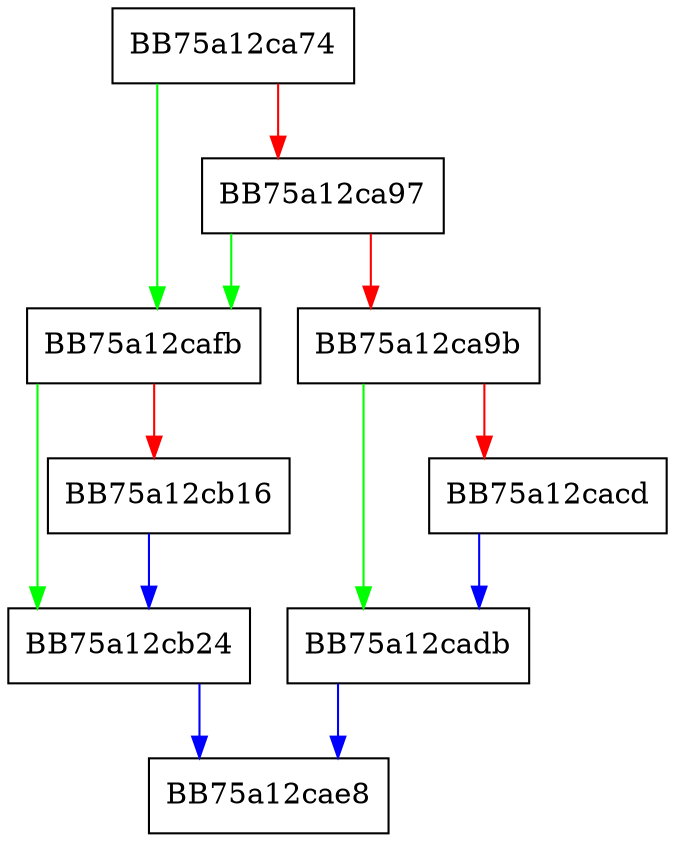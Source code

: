digraph append_literal {
  node [shape="box"];
  graph [splines=ortho];
  BB75a12ca74 -> BB75a12cafb [color="green"];
  BB75a12ca74 -> BB75a12ca97 [color="red"];
  BB75a12ca97 -> BB75a12cafb [color="green"];
  BB75a12ca97 -> BB75a12ca9b [color="red"];
  BB75a12ca9b -> BB75a12cadb [color="green"];
  BB75a12ca9b -> BB75a12cacd [color="red"];
  BB75a12cacd -> BB75a12cadb [color="blue"];
  BB75a12cadb -> BB75a12cae8 [color="blue"];
  BB75a12cafb -> BB75a12cb24 [color="green"];
  BB75a12cafb -> BB75a12cb16 [color="red"];
  BB75a12cb16 -> BB75a12cb24 [color="blue"];
  BB75a12cb24 -> BB75a12cae8 [color="blue"];
}